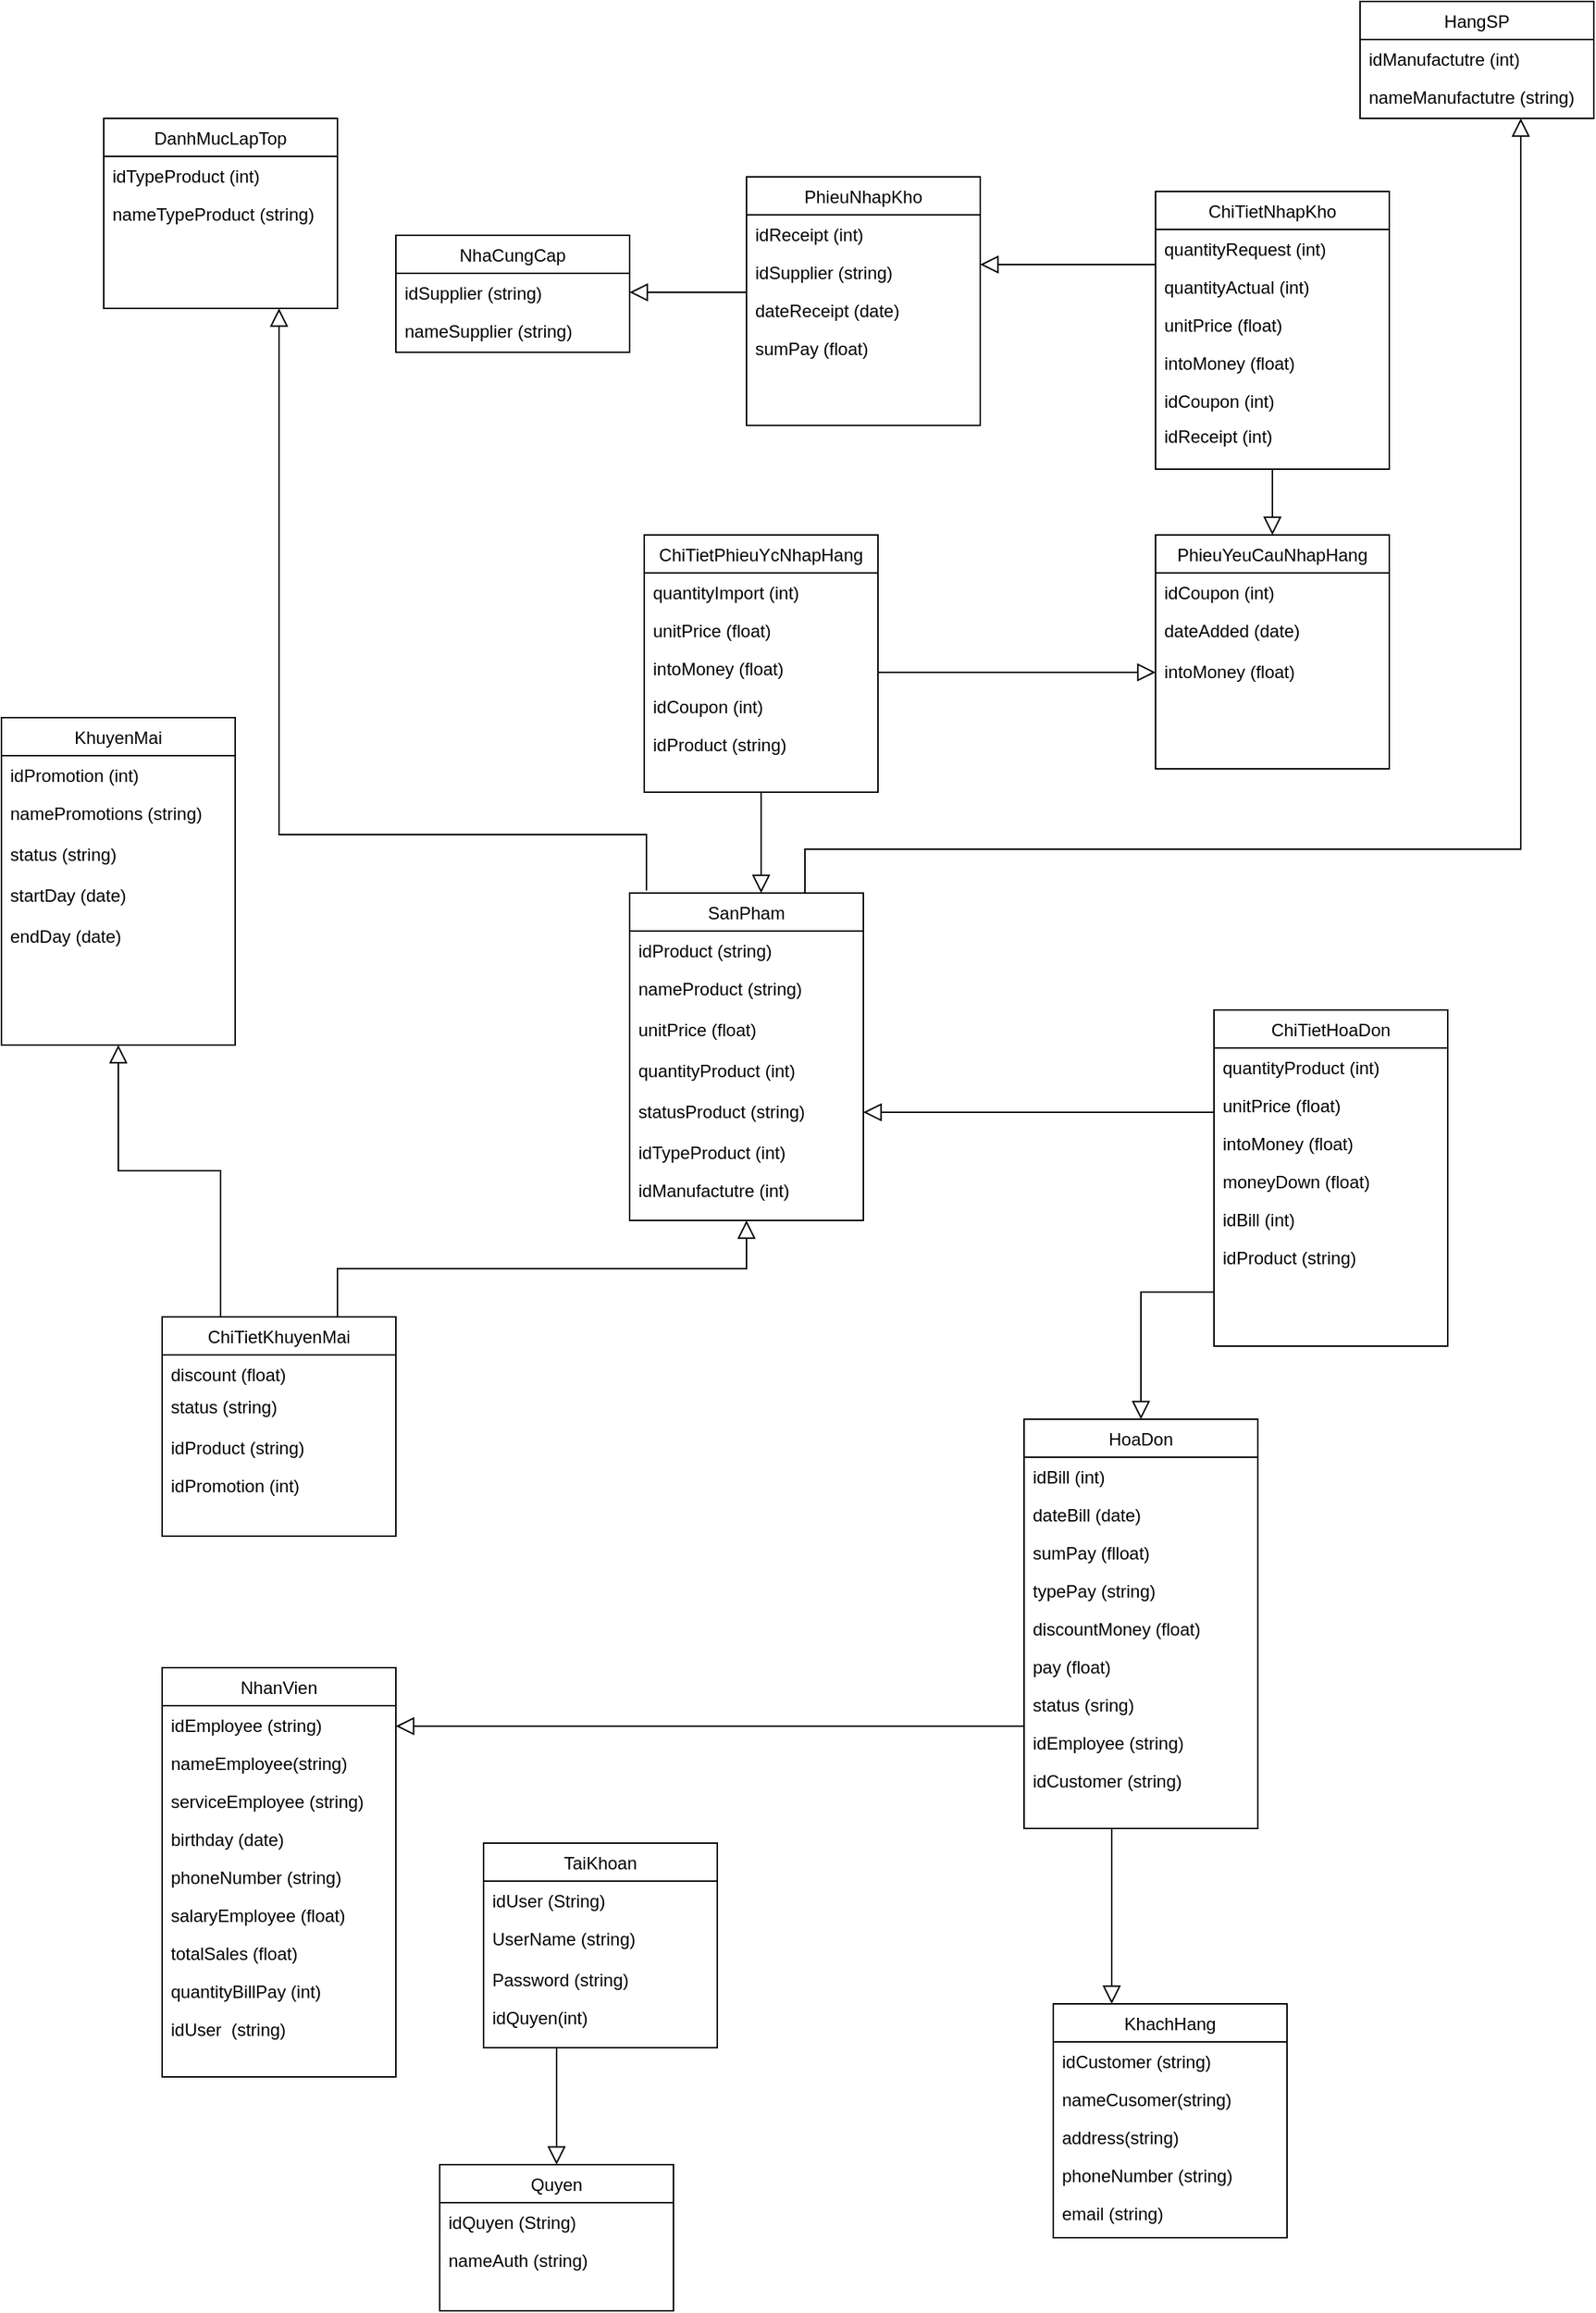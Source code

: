 <mxfile version="20.3.0" type="device"><diagram id="C5RBs43oDa-KdzZeNtuy" name="Page-1"><mxGraphModel dx="2932" dy="689" grid="1" gridSize="10" guides="1" tooltips="1" connect="1" arrows="1" fold="1" page="1" pageScale="1" pageWidth="827" pageHeight="1169" math="0" shadow="0"><root><mxCell id="WIyWlLk6GJQsqaUBKTNV-0"/><mxCell id="WIyWlLk6GJQsqaUBKTNV-1" parent="WIyWlLk6GJQsqaUBKTNV-0"/><mxCell id="zkfFHV4jXpPFQw0GAbJ--6" value="SanPham" style="swimlane;fontStyle=0;align=center;verticalAlign=top;childLayout=stackLayout;horizontal=1;startSize=26;horizontalStack=0;resizeParent=1;resizeLast=0;collapsible=1;marginBottom=0;rounded=0;shadow=0;strokeWidth=1;fillColor=default;gradientColor=none;" parent="WIyWlLk6GJQsqaUBKTNV-1" vertex="1"><mxGeometry x="-610" y="670" width="160" height="224" as="geometry"><mxRectangle x="130" y="380" width="160" height="26" as="alternateBounds"/></mxGeometry></mxCell><mxCell id="zkfFHV4jXpPFQw0GAbJ--7" value="idProduct (string)" style="text;align=left;verticalAlign=top;spacingLeft=4;spacingRight=4;overflow=hidden;rotatable=0;points=[[0,0.5],[1,0.5]];portConstraint=eastwest;" parent="zkfFHV4jXpPFQw0GAbJ--6" vertex="1"><mxGeometry y="26" width="160" height="26" as="geometry"/></mxCell><mxCell id="vkWS7IlajrXsJ3SvAmVi-25" value="nameProduct (string)" style="text;align=left;verticalAlign=top;spacingLeft=4;spacingRight=4;overflow=hidden;rotatable=0;points=[[0,0.5],[1,0.5]];portConstraint=eastwest;rounded=0;shadow=0;html=0;" parent="zkfFHV4jXpPFQw0GAbJ--6" vertex="1"><mxGeometry y="52" width="160" height="28" as="geometry"/></mxCell><mxCell id="vkWS7IlajrXsJ3SvAmVi-24" value="unitPrice (float)" style="text;align=left;verticalAlign=top;spacingLeft=4;spacingRight=4;overflow=hidden;rotatable=0;points=[[0,0.5],[1,0.5]];portConstraint=eastwest;rounded=0;shadow=0;html=0;" parent="zkfFHV4jXpPFQw0GAbJ--6" vertex="1"><mxGeometry y="80" width="160" height="28" as="geometry"/></mxCell><mxCell id="vkWS7IlajrXsJ3SvAmVi-23" value="quantityProduct (int)" style="text;align=left;verticalAlign=top;spacingLeft=4;spacingRight=4;overflow=hidden;rotatable=0;points=[[0,0.5],[1,0.5]];portConstraint=eastwest;rounded=0;shadow=0;html=0;" parent="zkfFHV4jXpPFQw0GAbJ--6" vertex="1"><mxGeometry y="108" width="160" height="28" as="geometry"/></mxCell><mxCell id="zkfFHV4jXpPFQw0GAbJ--8" value="statusProduct (string)" style="text;align=left;verticalAlign=top;spacingLeft=4;spacingRight=4;overflow=hidden;rotatable=0;points=[[0,0.5],[1,0.5]];portConstraint=eastwest;rounded=0;shadow=0;html=0;" parent="zkfFHV4jXpPFQw0GAbJ--6" vertex="1"><mxGeometry y="136" width="160" height="28" as="geometry"/></mxCell><mxCell id="zkfFHV4jXpPFQw0GAbJ--10" value="idTypeProduct (int)" style="text;align=left;verticalAlign=top;spacingLeft=4;spacingRight=4;overflow=hidden;rotatable=0;points=[[0,0.5],[1,0.5]];portConstraint=eastwest;fontStyle=0;strokeColor=none;" parent="zkfFHV4jXpPFQw0GAbJ--6" vertex="1"><mxGeometry y="164" width="160" height="26" as="geometry"/></mxCell><mxCell id="8kCmMWMimNeXTi2cJL3r-1" value="idManufactutre (int)" style="text;align=left;verticalAlign=top;spacingLeft=4;spacingRight=4;overflow=hidden;rotatable=0;points=[[0,0.5],[1,0.5]];portConstraint=eastwest;fontStyle=0;strokeColor=none;labelBackgroundColor=none;" parent="zkfFHV4jXpPFQw0GAbJ--6" vertex="1"><mxGeometry y="190" width="160" height="26" as="geometry"/></mxCell><mxCell id="vkWS7IlajrXsJ3SvAmVi-14" value="ChiTietHoaDon" style="swimlane;fontStyle=0;align=center;verticalAlign=top;childLayout=stackLayout;horizontal=1;startSize=26;horizontalStack=0;resizeParent=1;resizeLast=0;collapsible=1;marginBottom=0;rounded=0;shadow=0;strokeWidth=1;fillColor=default;gradientColor=none;" parent="WIyWlLk6GJQsqaUBKTNV-1" vertex="1"><mxGeometry x="-210" y="750" width="160" height="230" as="geometry"><mxRectangle x="130" y="380" width="160" height="26" as="alternateBounds"/></mxGeometry></mxCell><mxCell id="vkWS7IlajrXsJ3SvAmVi-21" value="quantityProduct (int)" style="text;align=left;verticalAlign=top;spacingLeft=4;spacingRight=4;overflow=hidden;rotatable=0;points=[[0,0.5],[1,0.5]];portConstraint=eastwest;labelBackgroundColor=none;" parent="vkWS7IlajrXsJ3SvAmVi-14" vertex="1"><mxGeometry y="26" width="160" height="26" as="geometry"/></mxCell><mxCell id="vkWS7IlajrXsJ3SvAmVi-22" value="unitPrice (float)" style="text;align=left;verticalAlign=top;spacingLeft=4;spacingRight=4;overflow=hidden;rotatable=0;points=[[0,0.5],[1,0.5]];portConstraint=eastwest;" parent="vkWS7IlajrXsJ3SvAmVi-14" vertex="1"><mxGeometry y="52" width="160" height="26" as="geometry"/></mxCell><mxCell id="vkWS7IlajrXsJ3SvAmVi-20" value="intoMoney (float)" style="text;align=left;verticalAlign=top;spacingLeft=4;spacingRight=4;overflow=hidden;rotatable=0;points=[[0,0.5],[1,0.5]];portConstraint=eastwest;" parent="vkWS7IlajrXsJ3SvAmVi-14" vertex="1"><mxGeometry y="78" width="160" height="26" as="geometry"/></mxCell><mxCell id="vkWS7IlajrXsJ3SvAmVi-15" value="moneyDown (float)" style="text;align=left;verticalAlign=top;spacingLeft=4;spacingRight=4;overflow=hidden;rotatable=0;points=[[0,0.5],[1,0.5]];portConstraint=eastwest;" parent="vkWS7IlajrXsJ3SvAmVi-14" vertex="1"><mxGeometry y="104" width="160" height="26" as="geometry"/></mxCell><mxCell id="vkWS7IlajrXsJ3SvAmVi-18" value="idBill (int)" style="text;align=left;verticalAlign=top;spacingLeft=4;spacingRight=4;overflow=hidden;rotatable=0;points=[[0,0.5],[1,0.5]];portConstraint=eastwest;fontStyle=0" parent="vkWS7IlajrXsJ3SvAmVi-14" vertex="1"><mxGeometry y="130" width="160" height="26" as="geometry"/></mxCell><mxCell id="vkWS7IlajrXsJ3SvAmVi-50" value="idProduct (string)" style="text;align=left;verticalAlign=top;spacingLeft=4;spacingRight=4;overflow=hidden;rotatable=0;points=[[0,0.5],[1,0.5]];portConstraint=eastwest;" parent="vkWS7IlajrXsJ3SvAmVi-14" vertex="1"><mxGeometry y="156" width="160" height="26" as="geometry"/></mxCell><mxCell id="vkWS7IlajrXsJ3SvAmVi-26" value="DanhMucLapTop" style="swimlane;fontStyle=0;align=center;verticalAlign=top;childLayout=stackLayout;horizontal=1;startSize=26;horizontalStack=0;resizeParent=1;resizeLast=0;collapsible=1;marginBottom=0;rounded=0;shadow=0;strokeWidth=1;fillColor=default;gradientColor=none;" parent="WIyWlLk6GJQsqaUBKTNV-1" vertex="1"><mxGeometry x="-970" y="140" width="160" height="130" as="geometry"><mxRectangle x="130" y="380" width="160" height="26" as="alternateBounds"/></mxGeometry></mxCell><mxCell id="vkWS7IlajrXsJ3SvAmVi-27" value="idTypeProduct (int)" style="text;align=left;verticalAlign=top;spacingLeft=4;spacingRight=4;overflow=hidden;rotatable=0;points=[[0,0.5],[1,0.5]];portConstraint=eastwest;" parent="vkWS7IlajrXsJ3SvAmVi-26" vertex="1"><mxGeometry y="26" width="160" height="26" as="geometry"/></mxCell><mxCell id="vkWS7IlajrXsJ3SvAmVi-28" value="nameTypeProduct (string)" style="text;align=left;verticalAlign=top;spacingLeft=4;spacingRight=4;overflow=hidden;rotatable=0;points=[[0,0.5],[1,0.5]];portConstraint=eastwest;rounded=0;shadow=0;html=0;" parent="vkWS7IlajrXsJ3SvAmVi-26" vertex="1"><mxGeometry y="52" width="160" height="28" as="geometry"/></mxCell><mxCell id="vkWS7IlajrXsJ3SvAmVi-37" value="" style="endArrow=block;endSize=10;endFill=0;shadow=0;strokeWidth=1;rounded=0;edgeStyle=elbowEdgeStyle;elbow=vertical;exitX=0.072;exitY=-0.008;exitDx=0;exitDy=0;entryX=0.75;entryY=1;entryDx=0;entryDy=0;exitPerimeter=0;" parent="WIyWlLk6GJQsqaUBKTNV-1" source="zkfFHV4jXpPFQw0GAbJ--6" target="vkWS7IlajrXsJ3SvAmVi-26" edge="1"><mxGeometry width="160" relative="1" as="geometry"><mxPoint x="300" y="595" as="sourcePoint"/><mxPoint x="150" y="700" as="targetPoint"/><Array as="points"><mxPoint x="-600" y="630"/><mxPoint x="-670" y="620"/><mxPoint x="-130" y="540"/><mxPoint x="10" y="540"/><mxPoint x="160" y="660"/><mxPoint x="80" y="660"/><mxPoint x="90" y="720"/></Array></mxGeometry></mxCell><mxCell id="vkWS7IlajrXsJ3SvAmVi-55" value="HoaDon" style="swimlane;fontStyle=0;align=center;verticalAlign=top;childLayout=stackLayout;horizontal=1;startSize=26;horizontalStack=0;resizeParent=1;resizeLast=0;collapsible=1;marginBottom=0;rounded=0;shadow=0;strokeWidth=1;fillColor=default;gradientColor=none;" parent="WIyWlLk6GJQsqaUBKTNV-1" vertex="1"><mxGeometry x="-340" y="1030" width="160" height="280" as="geometry"><mxRectangle x="130" y="380" width="160" height="26" as="alternateBounds"/></mxGeometry></mxCell><mxCell id="vkWS7IlajrXsJ3SvAmVi-56" value="idBill (int)" style="text;align=left;verticalAlign=top;spacingLeft=4;spacingRight=4;overflow=hidden;rotatable=0;points=[[0,0.5],[1,0.5]];portConstraint=eastwest;" parent="vkWS7IlajrXsJ3SvAmVi-55" vertex="1"><mxGeometry y="26" width="160" height="26" as="geometry"/></mxCell><mxCell id="vkWS7IlajrXsJ3SvAmVi-57" value="dateBill (date)" style="text;align=left;verticalAlign=top;spacingLeft=4;spacingRight=4;overflow=hidden;rotatable=0;points=[[0,0.5],[1,0.5]];portConstraint=eastwest;" parent="vkWS7IlajrXsJ3SvAmVi-55" vertex="1"><mxGeometry y="52" width="160" height="26" as="geometry"/></mxCell><mxCell id="vkWS7IlajrXsJ3SvAmVi-58" value="sumPay (flloat)" style="text;align=left;verticalAlign=top;spacingLeft=4;spacingRight=4;overflow=hidden;rotatable=0;points=[[0,0.5],[1,0.5]];portConstraint=eastwest;" parent="vkWS7IlajrXsJ3SvAmVi-55" vertex="1"><mxGeometry y="78" width="160" height="26" as="geometry"/></mxCell><mxCell id="vkWS7IlajrXsJ3SvAmVi-65" value="typePay (string)" style="text;align=left;verticalAlign=top;spacingLeft=4;spacingRight=4;overflow=hidden;rotatable=0;points=[[0,0.5],[1,0.5]];portConstraint=eastwest;" parent="vkWS7IlajrXsJ3SvAmVi-55" vertex="1"><mxGeometry y="104" width="160" height="26" as="geometry"/></mxCell><mxCell id="vkWS7IlajrXsJ3SvAmVi-64" value="discountMoney (float)" style="text;align=left;verticalAlign=top;spacingLeft=4;spacingRight=4;overflow=hidden;rotatable=0;points=[[0,0.5],[1,0.5]];portConstraint=eastwest;" parent="vkWS7IlajrXsJ3SvAmVi-55" vertex="1"><mxGeometry y="130" width="160" height="26" as="geometry"/></mxCell><mxCell id="vkWS7IlajrXsJ3SvAmVi-66" value="pay (float)&#10;" style="text;align=left;verticalAlign=top;spacingLeft=4;spacingRight=4;overflow=hidden;rotatable=0;points=[[0,0.5],[1,0.5]];portConstraint=eastwest;" parent="vkWS7IlajrXsJ3SvAmVi-55" vertex="1"><mxGeometry y="156" width="160" height="26" as="geometry"/></mxCell><mxCell id="vkWS7IlajrXsJ3SvAmVi-59" value="status (sring)" style="text;align=left;verticalAlign=top;spacingLeft=4;spacingRight=4;overflow=hidden;rotatable=0;points=[[0,0.5],[1,0.5]];portConstraint=eastwest;" parent="vkWS7IlajrXsJ3SvAmVi-55" vertex="1"><mxGeometry y="182" width="160" height="26" as="geometry"/></mxCell><mxCell id="vkWS7IlajrXsJ3SvAmVi-61" value="idEmployee (string)" style="text;align=left;verticalAlign=top;spacingLeft=4;spacingRight=4;overflow=hidden;rotatable=0;points=[[0,0.5],[1,0.5]];portConstraint=eastwest;fontStyle=0" parent="vkWS7IlajrXsJ3SvAmVi-55" vertex="1"><mxGeometry y="208" width="160" height="26" as="geometry"/></mxCell><mxCell id="vkWS7IlajrXsJ3SvAmVi-62" value="idCustomer (string)" style="text;align=left;verticalAlign=top;spacingLeft=4;spacingRight=4;overflow=hidden;rotatable=0;points=[[0,0.5],[1,0.5]];portConstraint=eastwest;" parent="vkWS7IlajrXsJ3SvAmVi-55" vertex="1"><mxGeometry y="234" width="160" height="26" as="geometry"/></mxCell><mxCell id="vkWS7IlajrXsJ3SvAmVi-69" value="KhachHang" style="swimlane;fontStyle=0;align=center;verticalAlign=top;childLayout=stackLayout;horizontal=1;startSize=26;horizontalStack=0;resizeParent=1;resizeLast=0;collapsible=1;marginBottom=0;rounded=0;shadow=0;strokeWidth=1;fillColor=default;gradientColor=none;" parent="WIyWlLk6GJQsqaUBKTNV-1" vertex="1"><mxGeometry x="-320" y="1430" width="160" height="160" as="geometry"><mxRectangle x="130" y="380" width="160" height="26" as="alternateBounds"/></mxGeometry></mxCell><mxCell id="vkWS7IlajrXsJ3SvAmVi-70" value="idCustomer (string)" style="text;align=left;verticalAlign=top;spacingLeft=4;spacingRight=4;overflow=hidden;rotatable=0;points=[[0,0.5],[1,0.5]];portConstraint=eastwest;" parent="vkWS7IlajrXsJ3SvAmVi-69" vertex="1"><mxGeometry y="26" width="160" height="26" as="geometry"/></mxCell><mxCell id="vkWS7IlajrXsJ3SvAmVi-71" value="nameCusomer(string)" style="text;align=left;verticalAlign=top;spacingLeft=4;spacingRight=4;overflow=hidden;rotatable=0;points=[[0,0.5],[1,0.5]];portConstraint=eastwest;" parent="vkWS7IlajrXsJ3SvAmVi-69" vertex="1"><mxGeometry y="52" width="160" height="26" as="geometry"/></mxCell><mxCell id="vkWS7IlajrXsJ3SvAmVi-72" value="address(string)" style="text;align=left;verticalAlign=top;spacingLeft=4;spacingRight=4;overflow=hidden;rotatable=0;points=[[0,0.5],[1,0.5]];portConstraint=eastwest;" parent="vkWS7IlajrXsJ3SvAmVi-69" vertex="1"><mxGeometry y="78" width="160" height="26" as="geometry"/></mxCell><mxCell id="vkWS7IlajrXsJ3SvAmVi-73" value="phoneNumber (string)" style="text;align=left;verticalAlign=top;spacingLeft=4;spacingRight=4;overflow=hidden;rotatable=0;points=[[0,0.5],[1,0.5]];portConstraint=eastwest;" parent="vkWS7IlajrXsJ3SvAmVi-69" vertex="1"><mxGeometry y="104" width="160" height="26" as="geometry"/></mxCell><mxCell id="vkWS7IlajrXsJ3SvAmVi-74" value="email (string)" style="text;align=left;verticalAlign=top;spacingLeft=4;spacingRight=4;overflow=hidden;rotatable=0;points=[[0,0.5],[1,0.5]];portConstraint=eastwest;" parent="vkWS7IlajrXsJ3SvAmVi-69" vertex="1"><mxGeometry y="130" width="160" height="26" as="geometry"/></mxCell><mxCell id="vkWS7IlajrXsJ3SvAmVi-80" value="" style="endArrow=block;endSize=10;endFill=0;shadow=0;strokeWidth=1;rounded=0;edgeStyle=elbowEdgeStyle;elbow=vertical;exitX=0.75;exitY=1;exitDx=0;exitDy=0;entryX=0.25;entryY=0;entryDx=0;entryDy=0;" parent="WIyWlLk6GJQsqaUBKTNV-1" source="vkWS7IlajrXsJ3SvAmVi-55" target="vkWS7IlajrXsJ3SvAmVi-69" edge="1"><mxGeometry width="160" relative="1" as="geometry"><mxPoint x="-680" y="691.667" as="sourcePoint"/><mxPoint x="110" y="1040" as="targetPoint"/><Array as="points"><mxPoint x="-280" y="1310"/><mxPoint x="360" y="1115"/></Array></mxGeometry></mxCell><mxCell id="vkWS7IlajrXsJ3SvAmVi-81" value="NhanVien" style="swimlane;fontStyle=0;align=center;verticalAlign=top;childLayout=stackLayout;horizontal=1;startSize=26;horizontalStack=0;resizeParent=1;resizeLast=0;collapsible=1;marginBottom=0;rounded=0;shadow=0;strokeWidth=1;fillColor=default;gradientColor=none;" parent="WIyWlLk6GJQsqaUBKTNV-1" vertex="1"><mxGeometry x="-930" y="1200" width="160" height="280" as="geometry"><mxRectangle x="130" y="380" width="160" height="26" as="alternateBounds"/></mxGeometry></mxCell><mxCell id="vkWS7IlajrXsJ3SvAmVi-82" value="idEmployee (string)" style="text;align=left;verticalAlign=top;spacingLeft=4;spacingRight=4;overflow=hidden;rotatable=0;points=[[0,0.5],[1,0.5]];portConstraint=eastwest;" parent="vkWS7IlajrXsJ3SvAmVi-81" vertex="1"><mxGeometry y="26" width="160" height="26" as="geometry"/></mxCell><mxCell id="vkWS7IlajrXsJ3SvAmVi-83" value="nameEmployee(string)" style="text;align=left;verticalAlign=top;spacingLeft=4;spacingRight=4;overflow=hidden;rotatable=0;points=[[0,0.5],[1,0.5]];portConstraint=eastwest;" parent="vkWS7IlajrXsJ3SvAmVi-81" vertex="1"><mxGeometry y="52" width="160" height="26" as="geometry"/></mxCell><mxCell id="vkWS7IlajrXsJ3SvAmVi-84" value="serviceEmployee (string)" style="text;align=left;verticalAlign=top;spacingLeft=4;spacingRight=4;overflow=hidden;rotatable=0;points=[[0,0.5],[1,0.5]];portConstraint=eastwest;" parent="vkWS7IlajrXsJ3SvAmVi-81" vertex="1"><mxGeometry y="78" width="160" height="26" as="geometry"/></mxCell><mxCell id="vkWS7IlajrXsJ3SvAmVi-85" value="birthday (date)" style="text;align=left;verticalAlign=top;spacingLeft=4;spacingRight=4;overflow=hidden;rotatable=0;points=[[0,0.5],[1,0.5]];portConstraint=eastwest;" parent="vkWS7IlajrXsJ3SvAmVi-81" vertex="1"><mxGeometry y="104" width="160" height="26" as="geometry"/></mxCell><mxCell id="vkWS7IlajrXsJ3SvAmVi-90" value="phoneNumber (string)" style="text;align=left;verticalAlign=top;spacingLeft=4;spacingRight=4;overflow=hidden;rotatable=0;points=[[0,0.5],[1,0.5]];portConstraint=eastwest;" parent="vkWS7IlajrXsJ3SvAmVi-81" vertex="1"><mxGeometry y="130" width="160" height="26" as="geometry"/></mxCell><mxCell id="vkWS7IlajrXsJ3SvAmVi-86" value="salaryEmployee (float) " style="text;align=left;verticalAlign=top;spacingLeft=4;spacingRight=4;overflow=hidden;rotatable=0;points=[[0,0.5],[1,0.5]];portConstraint=eastwest;" parent="vkWS7IlajrXsJ3SvAmVi-81" vertex="1"><mxGeometry y="156" width="160" height="26" as="geometry"/></mxCell><mxCell id="vkWS7IlajrXsJ3SvAmVi-92" value="totalSales (float)" style="text;align=left;verticalAlign=top;spacingLeft=4;spacingRight=4;overflow=hidden;rotatable=0;points=[[0,0.5],[1,0.5]];portConstraint=eastwest;" parent="vkWS7IlajrXsJ3SvAmVi-81" vertex="1"><mxGeometry y="182" width="160" height="26" as="geometry"/></mxCell><mxCell id="vkWS7IlajrXsJ3SvAmVi-91" value="quantityBillPay (int)" style="text;align=left;verticalAlign=top;spacingLeft=4;spacingRight=4;overflow=hidden;rotatable=0;points=[[0,0.5],[1,0.5]];portConstraint=eastwest;" parent="vkWS7IlajrXsJ3SvAmVi-81" vertex="1"><mxGeometry y="208" width="160" height="26" as="geometry"/></mxCell><mxCell id="vkWS7IlajrXsJ3SvAmVi-89" value="idUser  (string)" style="text;align=left;verticalAlign=top;spacingLeft=4;spacingRight=4;overflow=hidden;rotatable=0;points=[[0,0.5],[1,0.5]];portConstraint=eastwest;" parent="vkWS7IlajrXsJ3SvAmVi-81" vertex="1"><mxGeometry y="234" width="160" height="26" as="geometry"/></mxCell><mxCell id="vkWS7IlajrXsJ3SvAmVi-94" value="" style="endArrow=block;endSize=10;endFill=0;shadow=0;strokeWidth=1;rounded=0;edgeStyle=elbowEdgeStyle;elbow=vertical;exitX=0;exitY=0.5;exitDx=0;exitDy=0;" parent="WIyWlLk6GJQsqaUBKTNV-1" source="vkWS7IlajrXsJ3SvAmVi-59" edge="1"><mxGeometry width="160" relative="1" as="geometry"><mxPoint x="470" y="970" as="sourcePoint"/><mxPoint x="-770" y="1240" as="targetPoint"/><Array as="points"><mxPoint x="-550" y="1240"/><mxPoint x="-240" y="1290"/><mxPoint x="-160" y="1175"/><mxPoint x="-230" y="1020"/></Array></mxGeometry></mxCell><mxCell id="vkWS7IlajrXsJ3SvAmVi-97" value="TaiKhoan" style="swimlane;fontStyle=0;align=center;verticalAlign=top;childLayout=stackLayout;horizontal=1;startSize=26;horizontalStack=0;resizeParent=1;resizeLast=0;collapsible=1;marginBottom=0;rounded=0;shadow=0;strokeWidth=1;fillColor=default;gradientColor=none;" parent="WIyWlLk6GJQsqaUBKTNV-1" vertex="1"><mxGeometry x="-710" y="1320" width="160" height="140" as="geometry"><mxRectangle x="130" y="380" width="160" height="26" as="alternateBounds"/></mxGeometry></mxCell><mxCell id="vkWS7IlajrXsJ3SvAmVi-98" value="idUser (String)" style="text;align=left;verticalAlign=top;spacingLeft=4;spacingRight=4;overflow=hidden;rotatable=0;points=[[0,0.5],[1,0.5]];portConstraint=eastwest;" parent="vkWS7IlajrXsJ3SvAmVi-97" vertex="1"><mxGeometry y="26" width="160" height="26" as="geometry"/></mxCell><mxCell id="vkWS7IlajrXsJ3SvAmVi-99" value="UserName (string)" style="text;align=left;verticalAlign=top;spacingLeft=4;spacingRight=4;overflow=hidden;rotatable=0;points=[[0,0.5],[1,0.5]];portConstraint=eastwest;" parent="vkWS7IlajrXsJ3SvAmVi-97" vertex="1"><mxGeometry y="52" width="160" height="28" as="geometry"/></mxCell><mxCell id="vkWS7IlajrXsJ3SvAmVi-100" value="Password (string)" style="text;align=left;verticalAlign=top;spacingLeft=4;spacingRight=4;overflow=hidden;rotatable=0;points=[[0,0.5],[1,0.5]];portConstraint=eastwest;" parent="vkWS7IlajrXsJ3SvAmVi-97" vertex="1"><mxGeometry y="80" width="160" height="26" as="geometry"/></mxCell><mxCell id="vkWS7IlajrXsJ3SvAmVi-106" value="idQuyen(int)" style="text;align=left;verticalAlign=top;spacingLeft=4;spacingRight=4;overflow=hidden;rotatable=0;points=[[0,0.5],[1,0.5]];portConstraint=eastwest;fontStyle=0" parent="vkWS7IlajrXsJ3SvAmVi-97" vertex="1"><mxGeometry y="106" width="160" height="26" as="geometry"/></mxCell><mxCell id="vkWS7IlajrXsJ3SvAmVi-110" value="Quyen" style="swimlane;fontStyle=0;align=center;verticalAlign=top;childLayout=stackLayout;horizontal=1;startSize=26;horizontalStack=0;resizeParent=1;resizeLast=0;collapsible=1;marginBottom=0;rounded=0;shadow=0;strokeWidth=1;fillColor=default;gradientColor=none;" parent="WIyWlLk6GJQsqaUBKTNV-1" vertex="1"><mxGeometry x="-740" y="1540" width="160" height="100" as="geometry"><mxRectangle x="130" y="380" width="160" height="26" as="alternateBounds"/></mxGeometry></mxCell><mxCell id="vkWS7IlajrXsJ3SvAmVi-111" value="idQuyen (String)" style="text;align=left;verticalAlign=top;spacingLeft=4;spacingRight=4;overflow=hidden;rotatable=0;points=[[0,0.5],[1,0.5]];portConstraint=eastwest;" parent="vkWS7IlajrXsJ3SvAmVi-110" vertex="1"><mxGeometry y="26" width="160" height="26" as="geometry"/></mxCell><mxCell id="vkWS7IlajrXsJ3SvAmVi-112" value="nameAuth (string)" style="text;align=left;verticalAlign=top;spacingLeft=4;spacingRight=4;overflow=hidden;rotatable=0;points=[[0,0.5],[1,0.5]];portConstraint=eastwest;" parent="vkWS7IlajrXsJ3SvAmVi-110" vertex="1"><mxGeometry y="52" width="160" height="28" as="geometry"/></mxCell><mxCell id="vkWS7IlajrXsJ3SvAmVi-116" value="" style="endArrow=block;endSize=10;endFill=0;shadow=0;strokeWidth=1;rounded=0;edgeStyle=elbowEdgeStyle;elbow=vertical;entryX=0.5;entryY=0;entryDx=0;entryDy=0;" parent="WIyWlLk6GJQsqaUBKTNV-1" target="vkWS7IlajrXsJ3SvAmVi-110" edge="1"><mxGeometry width="160" relative="1" as="geometry"><mxPoint x="-614" y="1460" as="sourcePoint"/><mxPoint x="-310" y="1540" as="targetPoint"/><Array as="points"><mxPoint x="-690" y="1460"/><mxPoint y="1401"/><mxPoint x="-210" y="1040"/></Array></mxGeometry></mxCell><mxCell id="vkWS7IlajrXsJ3SvAmVi-122" value="ChiTietKhuyenMai" style="swimlane;fontStyle=0;align=center;verticalAlign=top;childLayout=stackLayout;horizontal=1;startSize=26;horizontalStack=0;resizeParent=1;resizeLast=0;collapsible=1;marginBottom=0;rounded=0;shadow=0;strokeWidth=1;fillColor=default;gradientColor=none;" parent="WIyWlLk6GJQsqaUBKTNV-1" vertex="1"><mxGeometry x="-930" y="960" width="160" height="150" as="geometry"><mxRectangle x="130" y="380" width="160" height="26" as="alternateBounds"/></mxGeometry></mxCell><mxCell id="vkWS7IlajrXsJ3SvAmVi-123" value="discount (float)" style="text;align=left;verticalAlign=top;spacingLeft=4;spacingRight=4;overflow=hidden;rotatable=0;points=[[0,0.5],[1,0.5]];portConstraint=eastwest;" parent="vkWS7IlajrXsJ3SvAmVi-122" vertex="1"><mxGeometry y="26" width="160" height="22" as="geometry"/></mxCell><mxCell id="vkWS7IlajrXsJ3SvAmVi-124" value="status (string)" style="text;align=left;verticalAlign=top;spacingLeft=4;spacingRight=4;overflow=hidden;rotatable=0;points=[[0,0.5],[1,0.5]];portConstraint=eastwest;rounded=0;shadow=0;html=0;" parent="vkWS7IlajrXsJ3SvAmVi-122" vertex="1"><mxGeometry y="48" width="160" height="28" as="geometry"/></mxCell><mxCell id="vkWS7IlajrXsJ3SvAmVi-129" value="idProduct (string)" style="text;align=left;verticalAlign=top;spacingLeft=4;spacingRight=4;overflow=hidden;rotatable=0;points=[[0,0.5],[1,0.5]];portConstraint=eastwest;fontStyle=0;strokeColor=none;" parent="vkWS7IlajrXsJ3SvAmVi-122" vertex="1"><mxGeometry y="76" width="160" height="26" as="geometry"/></mxCell><mxCell id="vkWS7IlajrXsJ3SvAmVi-130" value="idPromotion (int)" style="text;align=left;verticalAlign=top;spacingLeft=4;spacingRight=4;overflow=hidden;rotatable=0;points=[[0,0.5],[1,0.5]];portConstraint=eastwest;" parent="vkWS7IlajrXsJ3SvAmVi-122" vertex="1"><mxGeometry y="102" width="160" height="26" as="geometry"/></mxCell><mxCell id="vkWS7IlajrXsJ3SvAmVi-133" value="KhuyenMai" style="swimlane;fontStyle=0;align=center;verticalAlign=top;childLayout=stackLayout;horizontal=1;startSize=26;horizontalStack=0;resizeParent=1;resizeLast=0;collapsible=1;marginBottom=0;rounded=0;shadow=0;strokeWidth=1;fillColor=default;gradientColor=none;" parent="WIyWlLk6GJQsqaUBKTNV-1" vertex="1"><mxGeometry x="-1040" y="550" width="160" height="224" as="geometry"><mxRectangle x="130" y="380" width="160" height="26" as="alternateBounds"/></mxGeometry></mxCell><mxCell id="vkWS7IlajrXsJ3SvAmVi-134" value="idPromotion (int)" style="text;align=left;verticalAlign=top;spacingLeft=4;spacingRight=4;overflow=hidden;rotatable=0;points=[[0,0.5],[1,0.5]];portConstraint=eastwest;" parent="vkWS7IlajrXsJ3SvAmVi-133" vertex="1"><mxGeometry y="26" width="160" height="26" as="geometry"/></mxCell><mxCell id="vkWS7IlajrXsJ3SvAmVi-135" value="namePromotions (string)" style="text;align=left;verticalAlign=top;spacingLeft=4;spacingRight=4;overflow=hidden;rotatable=0;points=[[0,0.5],[1,0.5]];portConstraint=eastwest;rounded=0;shadow=0;html=0;" parent="vkWS7IlajrXsJ3SvAmVi-133" vertex="1"><mxGeometry y="52" width="160" height="28" as="geometry"/></mxCell><mxCell id="vkWS7IlajrXsJ3SvAmVi-136" value="status (string)" style="text;align=left;verticalAlign=top;spacingLeft=4;spacingRight=4;overflow=hidden;rotatable=0;points=[[0,0.5],[1,0.5]];portConstraint=eastwest;rounded=0;shadow=0;html=0;" parent="vkWS7IlajrXsJ3SvAmVi-133" vertex="1"><mxGeometry y="80" width="160" height="28" as="geometry"/></mxCell><mxCell id="vkWS7IlajrXsJ3SvAmVi-137" value="startDay (date)" style="text;align=left;verticalAlign=top;spacingLeft=4;spacingRight=4;overflow=hidden;rotatable=0;points=[[0,0.5],[1,0.5]];portConstraint=eastwest;rounded=0;shadow=0;html=0;" parent="vkWS7IlajrXsJ3SvAmVi-133" vertex="1"><mxGeometry y="108" width="160" height="28" as="geometry"/></mxCell><mxCell id="vkWS7IlajrXsJ3SvAmVi-138" value="endDay (date)" style="text;align=left;verticalAlign=top;spacingLeft=4;spacingRight=4;overflow=hidden;rotatable=0;points=[[0,0.5],[1,0.5]];portConstraint=eastwest;rounded=0;shadow=0;html=0;" parent="vkWS7IlajrXsJ3SvAmVi-133" vertex="1"><mxGeometry y="136" width="160" height="28" as="geometry"/></mxCell><mxCell id="vkWS7IlajrXsJ3SvAmVi-143" value="" style="endArrow=block;endSize=10;endFill=0;shadow=0;strokeWidth=1;rounded=0;edgeStyle=elbowEdgeStyle;elbow=vertical;exitX=0.25;exitY=0;exitDx=0;exitDy=0;entryX=0.5;entryY=1;entryDx=0;entryDy=0;" parent="WIyWlLk6GJQsqaUBKTNV-1" source="vkWS7IlajrXsJ3SvAmVi-122" target="vkWS7IlajrXsJ3SvAmVi-133" edge="1"><mxGeometry width="160" relative="1" as="geometry"><mxPoint x="-920" y="240" as="sourcePoint"/><mxPoint x="-910" y="560.0" as="targetPoint"/><Array as="points"><mxPoint x="-880" y="860"/><mxPoint x="-760" y="540"/><mxPoint x="-110" y="560"/><mxPoint x="30" y="560"/><mxPoint x="180" y="680"/><mxPoint x="100" y="680"/><mxPoint x="110" y="740"/></Array></mxGeometry></mxCell><mxCell id="vkWS7IlajrXsJ3SvAmVi-144" value="NhaCungCap" style="swimlane;fontStyle=0;align=center;verticalAlign=top;childLayout=stackLayout;horizontal=1;startSize=26;horizontalStack=0;resizeParent=1;resizeLast=0;collapsible=1;marginBottom=0;rounded=0;shadow=0;strokeWidth=1;fillColor=default;gradientColor=none;" parent="WIyWlLk6GJQsqaUBKTNV-1" vertex="1"><mxGeometry x="-770" y="220" width="160" height="80" as="geometry"><mxRectangle x="130" y="380" width="160" height="26" as="alternateBounds"/></mxGeometry></mxCell><mxCell id="vkWS7IlajrXsJ3SvAmVi-145" value="idSupplier (string)" style="text;align=left;verticalAlign=top;spacingLeft=4;spacingRight=4;overflow=hidden;rotatable=0;points=[[0,0.5],[1,0.5]];portConstraint=eastwest;" parent="vkWS7IlajrXsJ3SvAmVi-144" vertex="1"><mxGeometry y="26" width="160" height="26" as="geometry"/></mxCell><mxCell id="vkWS7IlajrXsJ3SvAmVi-146" value="nameSupplier (string)" style="text;align=left;verticalAlign=top;spacingLeft=4;spacingRight=4;overflow=hidden;rotatable=0;points=[[0,0.5],[1,0.5]];portConstraint=eastwest;rounded=0;shadow=0;html=0;" parent="vkWS7IlajrXsJ3SvAmVi-144" vertex="1"><mxGeometry y="52" width="160" height="28" as="geometry"/></mxCell><mxCell id="vkWS7IlajrXsJ3SvAmVi-149" value="PhieuYeuCauNhapHang" style="swimlane;fontStyle=0;align=center;verticalAlign=top;childLayout=stackLayout;horizontal=1;startSize=26;horizontalStack=0;resizeParent=1;resizeLast=0;collapsible=1;marginBottom=0;rounded=0;shadow=0;strokeWidth=1;fillColor=default;gradientColor=none;" parent="WIyWlLk6GJQsqaUBKTNV-1" vertex="1"><mxGeometry x="-250" y="425" width="160" height="160" as="geometry"><mxRectangle x="130" y="380" width="160" height="26" as="alternateBounds"/></mxGeometry></mxCell><mxCell id="vkWS7IlajrXsJ3SvAmVi-150" value="idCoupon (int)" style="text;align=left;verticalAlign=top;spacingLeft=4;spacingRight=4;overflow=hidden;rotatable=0;points=[[0,0.5],[1,0.5]];portConstraint=eastwest;" parent="vkWS7IlajrXsJ3SvAmVi-149" vertex="1"><mxGeometry y="26" width="160" height="26" as="geometry"/></mxCell><mxCell id="vkWS7IlajrXsJ3SvAmVi-151" value="dateAdded (date)" style="text;align=left;verticalAlign=top;spacingLeft=4;spacingRight=4;overflow=hidden;rotatable=0;points=[[0,0.5],[1,0.5]];portConstraint=eastwest;rounded=0;shadow=0;html=0;" parent="vkWS7IlajrXsJ3SvAmVi-149" vertex="1"><mxGeometry y="52" width="160" height="28" as="geometry"/></mxCell><mxCell id="vkWS7IlajrXsJ3SvAmVi-152" value="intoMoney (float)" style="text;align=left;verticalAlign=top;spacingLeft=4;spacingRight=4;overflow=hidden;rotatable=0;points=[[0,0.5],[1,0.5]];portConstraint=eastwest;rounded=0;shadow=0;html=0;" parent="vkWS7IlajrXsJ3SvAmVi-149" vertex="1"><mxGeometry y="80" width="160" height="28" as="geometry"/></mxCell><mxCell id="vkWS7IlajrXsJ3SvAmVi-159" value="ChiTietPhieuYcNhapHang" style="swimlane;fontStyle=0;align=center;verticalAlign=top;childLayout=stackLayout;horizontal=1;startSize=26;horizontalStack=0;resizeParent=1;resizeLast=0;collapsible=1;marginBottom=0;rounded=0;shadow=0;strokeWidth=1;fillColor=default;gradientColor=none;" parent="WIyWlLk6GJQsqaUBKTNV-1" vertex="1"><mxGeometry x="-600" y="425" width="160" height="176" as="geometry"><mxRectangle x="130" y="380" width="160" height="26" as="alternateBounds"/></mxGeometry></mxCell><mxCell id="vkWS7IlajrXsJ3SvAmVi-160" value="quantityImport (int)" style="text;align=left;verticalAlign=top;spacingLeft=4;spacingRight=4;overflow=hidden;rotatable=0;points=[[0,0.5],[1,0.5]];portConstraint=eastwest;" parent="vkWS7IlajrXsJ3SvAmVi-159" vertex="1"><mxGeometry y="26" width="160" height="26" as="geometry"/></mxCell><mxCell id="vkWS7IlajrXsJ3SvAmVi-161" value="unitPrice (float)" style="text;align=left;verticalAlign=top;spacingLeft=4;spacingRight=4;overflow=hidden;rotatable=0;points=[[0,0.5],[1,0.5]];portConstraint=eastwest;" parent="vkWS7IlajrXsJ3SvAmVi-159" vertex="1"><mxGeometry y="52" width="160" height="26" as="geometry"/></mxCell><mxCell id="vkWS7IlajrXsJ3SvAmVi-162" value="intoMoney (float)" style="text;align=left;verticalAlign=top;spacingLeft=4;spacingRight=4;overflow=hidden;rotatable=0;points=[[0,0.5],[1,0.5]];portConstraint=eastwest;" parent="vkWS7IlajrXsJ3SvAmVi-159" vertex="1"><mxGeometry y="78" width="160" height="26" as="geometry"/></mxCell><mxCell id="vkWS7IlajrXsJ3SvAmVi-165" value="idCoupon (int)" style="text;align=left;verticalAlign=top;spacingLeft=4;spacingRight=4;overflow=hidden;rotatable=0;points=[[0,0.5],[1,0.5]];portConstraint=eastwest;fontStyle=0" parent="vkWS7IlajrXsJ3SvAmVi-159" vertex="1"><mxGeometry y="104" width="160" height="26" as="geometry"/></mxCell><mxCell id="vkWS7IlajrXsJ3SvAmVi-166" value="idProduct (string)" style="text;align=left;verticalAlign=top;spacingLeft=4;spacingRight=4;overflow=hidden;rotatable=0;points=[[0,0.5],[1,0.5]];portConstraint=eastwest;" parent="vkWS7IlajrXsJ3SvAmVi-159" vertex="1"><mxGeometry y="130" width="160" height="26" as="geometry"/></mxCell><mxCell id="vkWS7IlajrXsJ3SvAmVi-171" value="HangSP" style="swimlane;fontStyle=0;align=center;verticalAlign=top;childLayout=stackLayout;horizontal=1;startSize=26;horizontalStack=0;resizeParent=1;resizeLast=0;collapsible=1;marginBottom=0;rounded=0;shadow=0;strokeWidth=1;fillColor=default;gradientColor=none;" parent="WIyWlLk6GJQsqaUBKTNV-1" vertex="1"><mxGeometry x="-110" y="60" width="160" height="80" as="geometry"><mxRectangle x="130" y="380" width="160" height="26" as="alternateBounds"/></mxGeometry></mxCell><mxCell id="vkWS7IlajrXsJ3SvAmVi-174" value="idManufactutre (int)" style="text;align=left;verticalAlign=top;spacingLeft=4;spacingRight=4;overflow=hidden;rotatable=0;points=[[0,0.5],[1,0.5]];portConstraint=eastwest;" parent="vkWS7IlajrXsJ3SvAmVi-171" vertex="1"><mxGeometry y="26" width="160" height="26" as="geometry"/></mxCell><mxCell id="vkWS7IlajrXsJ3SvAmVi-182" value="nameManufactutre (string)" style="text;align=left;verticalAlign=top;spacingLeft=4;spacingRight=4;overflow=hidden;rotatable=0;points=[[0,0.5],[1,0.5]];portConstraint=eastwest;" parent="vkWS7IlajrXsJ3SvAmVi-171" vertex="1"><mxGeometry y="52" width="160" height="26" as="geometry"/></mxCell><mxCell id="vkWS7IlajrXsJ3SvAmVi-132" value="" style="endArrow=block;endSize=10;endFill=0;shadow=0;strokeWidth=1;rounded=0;edgeStyle=elbowEdgeStyle;elbow=vertical;exitX=0.75;exitY=0;exitDx=0;exitDy=0;" parent="WIyWlLk6GJQsqaUBKTNV-1" source="vkWS7IlajrXsJ3SvAmVi-122" edge="1"><mxGeometry width="160" relative="1" as="geometry"><mxPoint x="-470" y="702" as="sourcePoint"/><mxPoint x="-530" y="894" as="targetPoint"/></mxGeometry></mxCell><mxCell id="6UstXh-gz50ol1JXGgVl-4" value="" style="endArrow=block;endSize=10;endFill=0;shadow=0;strokeWidth=1;rounded=0;edgeStyle=elbowEdgeStyle;elbow=vertical;exitX=0.5;exitY=1;exitDx=0;exitDy=0;" parent="WIyWlLk6GJQsqaUBKTNV-1" source="vkWS7IlajrXsJ3SvAmVi-159" edge="1"><mxGeometry width="160" relative="1" as="geometry"><mxPoint x="-480" y="680" as="sourcePoint"/><mxPoint x="-520" y="670" as="targetPoint"/><Array as="points"><mxPoint x="-520" y="650"/><mxPoint x="-480" y="170"/><mxPoint x="-80" y="590"/><mxPoint x="60" y="590"/><mxPoint x="210" y="710"/><mxPoint x="130" y="710"/><mxPoint x="140" y="770"/></Array></mxGeometry></mxCell><mxCell id="yZ_5vAqa22pHaTBGILyg-7" value="" style="endArrow=block;endSize=10;endFill=0;shadow=0;strokeWidth=1;rounded=0;edgeStyle=elbowEdgeStyle;elbow=vertical;exitX=0;exitY=0.5;exitDx=0;exitDy=0;entryX=1;entryY=0.5;entryDx=0;entryDy=0;" parent="WIyWlLk6GJQsqaUBKTNV-1" source="vkWS7IlajrXsJ3SvAmVi-15" target="zkfFHV4jXpPFQw0GAbJ--8" edge="1"><mxGeometry width="160" relative="1" as="geometry"><mxPoint x="-800" y="970" as="sourcePoint"/><mxPoint x="-420" y="750" as="targetPoint"/><Array as="points"><mxPoint x="-300" y="820"/></Array></mxGeometry></mxCell><mxCell id="yZ_5vAqa22pHaTBGILyg-8" value="" style="endArrow=block;endSize=10;endFill=0;shadow=0;strokeWidth=1;rounded=0;edgeStyle=elbowEdgeStyle;elbow=vertical;exitX=0;exitY=0.5;exitDx=0;exitDy=0;entryX=0.5;entryY=0;entryDx=0;entryDy=0;" parent="WIyWlLk6GJQsqaUBKTNV-1" target="vkWS7IlajrXsJ3SvAmVi-55" edge="1"><mxGeometry width="160" relative="1" as="geometry"><mxPoint x="-210" y="953.0" as="sourcePoint"/><mxPoint x="-150" y="841" as="targetPoint"/><Array as="points"><mxPoint x="-310" y="943"/></Array></mxGeometry></mxCell><mxCell id="yZ_5vAqa22pHaTBGILyg-12" value="" style="endArrow=block;endSize=10;endFill=0;shadow=0;strokeWidth=1;rounded=0;edgeStyle=elbowEdgeStyle;elbow=vertical;exitX=1;exitY=0.5;exitDx=0;exitDy=0;entryX=0;entryY=0.5;entryDx=0;entryDy=0;" parent="WIyWlLk6GJQsqaUBKTNV-1" source="vkWS7IlajrXsJ3SvAmVi-162" target="vkWS7IlajrXsJ3SvAmVi-152" edge="1"><mxGeometry width="160" relative="1" as="geometry"><mxPoint x="-200" y="877.0" as="sourcePoint"/><mxPoint x="-440" y="830" as="targetPoint"/><Array as="points"><mxPoint x="-360" y="519"/></Array></mxGeometry></mxCell><mxCell id="yZ_5vAqa22pHaTBGILyg-13" value="ChiTietNhapKho" style="swimlane;fontStyle=0;align=center;verticalAlign=top;childLayout=stackLayout;horizontal=1;startSize=26;horizontalStack=0;resizeParent=1;resizeLast=0;collapsible=1;marginBottom=0;rounded=0;shadow=0;strokeWidth=1;fillColor=default;gradientColor=none;" parent="WIyWlLk6GJQsqaUBKTNV-1" vertex="1"><mxGeometry x="-250" y="190" width="160" height="190" as="geometry"><mxRectangle x="130" y="380" width="160" height="26" as="alternateBounds"/></mxGeometry></mxCell><mxCell id="yZ_5vAqa22pHaTBGILyg-14" value="quantityRequest (int)" style="text;align=left;verticalAlign=top;spacingLeft=4;spacingRight=4;overflow=hidden;rotatable=0;points=[[0,0.5],[1,0.5]];portConstraint=eastwest;" parent="yZ_5vAqa22pHaTBGILyg-13" vertex="1"><mxGeometry y="26" width="160" height="26" as="geometry"/></mxCell><mxCell id="yZ_5vAqa22pHaTBGILyg-36" value="quantityActual (int)" style="text;align=left;verticalAlign=top;spacingLeft=4;spacingRight=4;overflow=hidden;rotatable=0;points=[[0,0.5],[1,0.5]];portConstraint=eastwest;" parent="yZ_5vAqa22pHaTBGILyg-13" vertex="1"><mxGeometry y="52" width="160" height="26" as="geometry"/></mxCell><mxCell id="yZ_5vAqa22pHaTBGILyg-35" value="unitPrice (float)" style="text;align=left;verticalAlign=top;spacingLeft=4;spacingRight=4;overflow=hidden;rotatable=0;points=[[0,0.5],[1,0.5]];portConstraint=eastwest;" parent="yZ_5vAqa22pHaTBGILyg-13" vertex="1"><mxGeometry y="78" width="160" height="26" as="geometry"/></mxCell><mxCell id="yZ_5vAqa22pHaTBGILyg-38" value="intoMoney (float)" style="text;align=left;verticalAlign=top;spacingLeft=4;spacingRight=4;overflow=hidden;rotatable=0;points=[[0,0.5],[1,0.5]];portConstraint=eastwest;" parent="yZ_5vAqa22pHaTBGILyg-13" vertex="1"><mxGeometry y="104" width="160" height="26" as="geometry"/></mxCell><mxCell id="yZ_5vAqa22pHaTBGILyg-18" value="idCoupon (int)" style="text;align=left;verticalAlign=top;spacingLeft=4;spacingRight=4;overflow=hidden;rotatable=0;points=[[0,0.5],[1,0.5]];portConstraint=eastwest;fontStyle=0;strokeColor=none;" parent="yZ_5vAqa22pHaTBGILyg-13" vertex="1"><mxGeometry y="130" width="160" height="24" as="geometry"/></mxCell><mxCell id="yZ_5vAqa22pHaTBGILyg-37" value="idReceipt (int)" style="text;align=left;verticalAlign=top;spacingLeft=4;spacingRight=4;overflow=hidden;rotatable=0;points=[[0,0.5],[1,0.5]];portConstraint=eastwest;fontStyle=0;strokeColor=none;" parent="yZ_5vAqa22pHaTBGILyg-13" vertex="1"><mxGeometry y="154" width="160" height="26" as="geometry"/></mxCell><mxCell id="yZ_5vAqa22pHaTBGILyg-19" value="PhieuNhapKho" style="swimlane;fontStyle=0;align=center;verticalAlign=top;childLayout=stackLayout;horizontal=1;startSize=26;horizontalStack=0;resizeParent=1;resizeLast=0;collapsible=1;marginBottom=0;rounded=0;shadow=0;strokeWidth=1;fillColor=default;gradientColor=none;" parent="WIyWlLk6GJQsqaUBKTNV-1" vertex="1"><mxGeometry x="-530" y="180" width="160" height="170" as="geometry"><mxRectangle x="130" y="380" width="160" height="26" as="alternateBounds"/></mxGeometry></mxCell><mxCell id="yZ_5vAqa22pHaTBGILyg-20" value="idReceipt (int)" style="text;align=left;verticalAlign=top;spacingLeft=4;spacingRight=4;overflow=hidden;rotatable=0;points=[[0,0.5],[1,0.5]];portConstraint=eastwest;" parent="yZ_5vAqa22pHaTBGILyg-19" vertex="1"><mxGeometry y="26" width="160" height="26" as="geometry"/></mxCell><mxCell id="yZ_5vAqa22pHaTBGILyg-24" value="idSupplier (string)" style="text;align=left;verticalAlign=top;spacingLeft=4;spacingRight=4;overflow=hidden;rotatable=0;points=[[0,0.5],[1,0.5]];portConstraint=eastwest;fontStyle=0;strokeColor=none;" parent="yZ_5vAqa22pHaTBGILyg-19" vertex="1"><mxGeometry y="52" width="160" height="26" as="geometry"/></mxCell><mxCell id="Zv9bPOGT5yTeXbvD5JFm-0" value="dateReceipt (date)" style="text;align=left;verticalAlign=top;spacingLeft=4;spacingRight=4;overflow=hidden;rotatable=0;points=[[0,0.5],[1,0.5]];portConstraint=eastwest;fontStyle=0;strokeColor=none;labelBackgroundColor=none;" parent="yZ_5vAqa22pHaTBGILyg-19" vertex="1"><mxGeometry y="78" width="160" height="26" as="geometry"/></mxCell><mxCell id="Zv9bPOGT5yTeXbvD5JFm-1" value="sumPay (float)" style="text;align=left;verticalAlign=top;spacingLeft=4;spacingRight=4;overflow=hidden;rotatable=0;points=[[0,0.5],[1,0.5]];portConstraint=eastwest;fontStyle=0;strokeColor=none;labelBackgroundColor=none;" parent="yZ_5vAqa22pHaTBGILyg-19" vertex="1"><mxGeometry y="104" width="160" height="26" as="geometry"/></mxCell><mxCell id="yZ_5vAqa22pHaTBGILyg-27" value="" style="endArrow=block;endSize=10;endFill=0;shadow=0;strokeWidth=1;rounded=0;edgeStyle=elbowEdgeStyle;elbow=vertical;exitX=0.5;exitY=1;exitDx=0;exitDy=0;entryX=0.5;entryY=0;entryDx=0;entryDy=0;" parent="WIyWlLk6GJQsqaUBKTNV-1" source="yZ_5vAqa22pHaTBGILyg-13" target="vkWS7IlajrXsJ3SvAmVi-149" edge="1"><mxGeometry width="160" relative="1" as="geometry"><mxPoint x="-430" y="526" as="sourcePoint"/><mxPoint x="-170" y="420" as="targetPoint"/><Array as="points"/></mxGeometry></mxCell><mxCell id="yZ_5vAqa22pHaTBGILyg-28" value="" style="endArrow=block;endSize=10;endFill=0;shadow=0;strokeWidth=1;rounded=0;edgeStyle=elbowEdgeStyle;elbow=vertical;exitX=0;exitY=0.5;exitDx=0;exitDy=0;" parent="WIyWlLk6GJQsqaUBKTNV-1" source="yZ_5vAqa22pHaTBGILyg-13" edge="1"><mxGeometry width="160" relative="1" as="geometry"><mxPoint x="-250" y="250" as="sourcePoint"/><mxPoint x="-370" y="240" as="targetPoint"/><Array as="points"><mxPoint x="-320" y="240"/></Array></mxGeometry></mxCell><mxCell id="yZ_5vAqa22pHaTBGILyg-29" value="" style="endArrow=block;endSize=10;endFill=0;shadow=0;strokeWidth=1;rounded=0;edgeStyle=elbowEdgeStyle;elbow=vertical;exitX=0;exitY=0.75;exitDx=0;exitDy=0;entryX=1;entryY=0.5;entryDx=0;entryDy=0;" parent="WIyWlLk6GJQsqaUBKTNV-1" source="yZ_5vAqa22pHaTBGILyg-19" target="vkWS7IlajrXsJ3SvAmVi-145" edge="1"><mxGeometry width="160" relative="1" as="geometry"><mxPoint x="-240" y="290" as="sourcePoint"/><mxPoint x="-360" y="250" as="targetPoint"/><Array as="points"><mxPoint x="-560" y="259"/></Array></mxGeometry></mxCell><mxCell id="8kCmMWMimNeXTi2cJL3r-0" value="" style="endArrow=block;endSize=10;endFill=0;shadow=0;strokeWidth=1;rounded=0;edgeStyle=elbowEdgeStyle;elbow=vertical;exitX=0.75;exitY=0;exitDx=0;exitDy=0;" parent="WIyWlLk6GJQsqaUBKTNV-1" source="zkfFHV4jXpPFQw0GAbJ--6" edge="1"><mxGeometry width="160" relative="1" as="geometry"><mxPoint x="-560" y="680" as="sourcePoint"/><mxPoint y="140" as="targetPoint"/><Array as="points"><mxPoint x="-590" y="640"/><mxPoint x="-660" y="630"/><mxPoint x="-120" y="550"/><mxPoint x="20" y="550"/><mxPoint x="170" y="670"/><mxPoint x="90" y="670"/><mxPoint x="100" y="730"/></Array></mxGeometry></mxCell></root></mxGraphModel></diagram></mxfile>